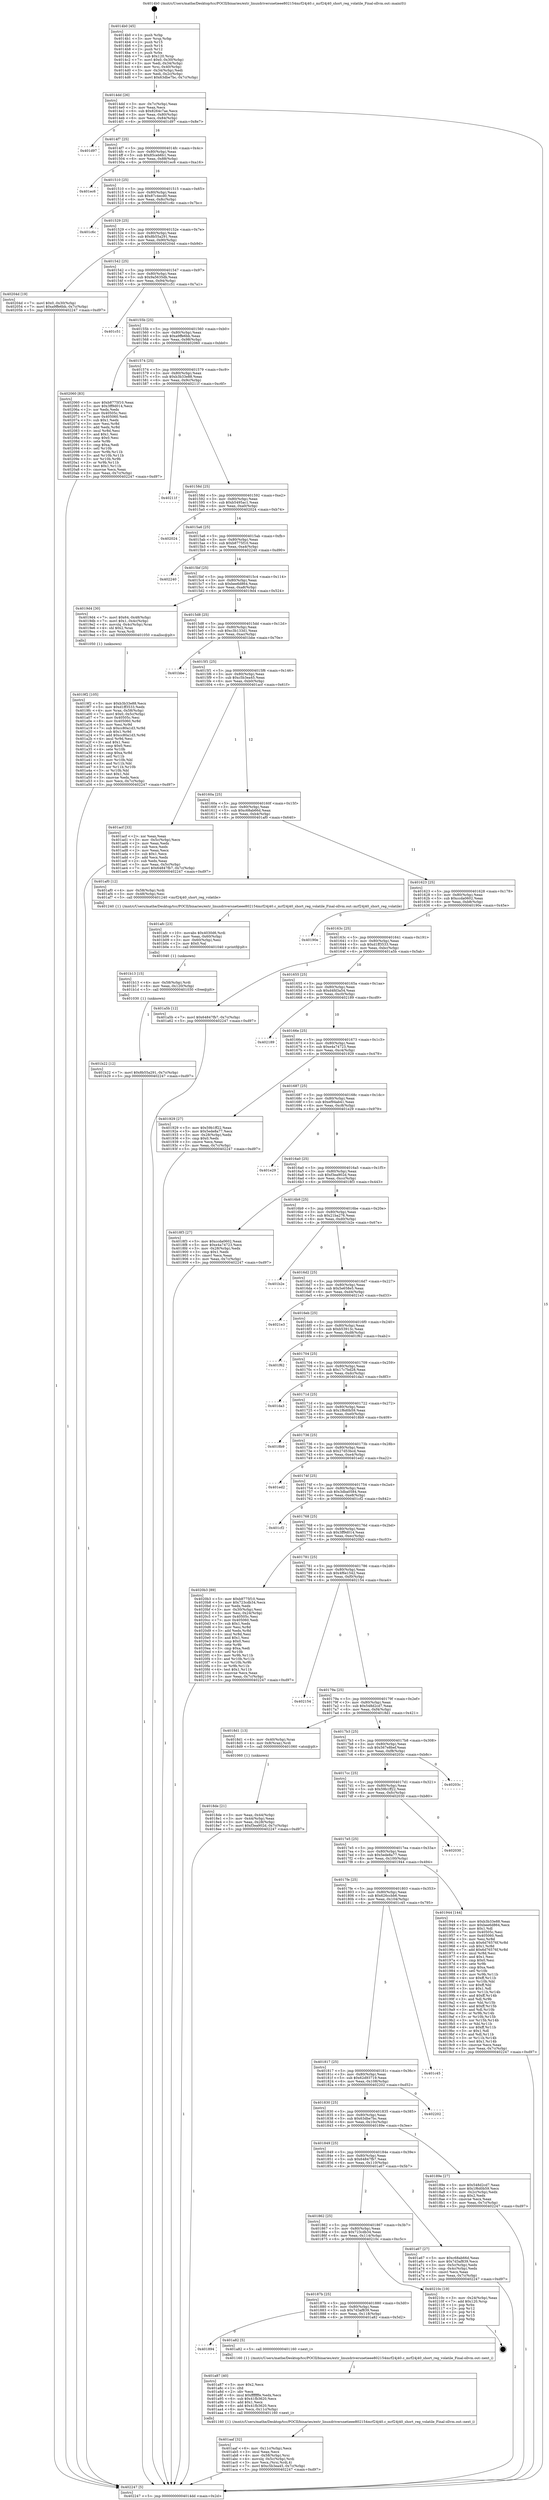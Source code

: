 digraph "0x4014b0" {
  label = "0x4014b0 (/mnt/c/Users/mathe/Desktop/tcc/POCII/binaries/extr_linuxdriversnetieee802154mrf24j40.c_mrf24j40_short_reg_volatile_Final-ollvm.out::main(0))"
  labelloc = "t"
  node[shape=record]

  Entry [label="",width=0.3,height=0.3,shape=circle,fillcolor=black,style=filled]
  "0x4014dd" [label="{
     0x4014dd [26]\l
     | [instrs]\l
     &nbsp;&nbsp;0x4014dd \<+3\>: mov -0x7c(%rbp),%eax\l
     &nbsp;&nbsp;0x4014e0 \<+2\>: mov %eax,%ecx\l
     &nbsp;&nbsp;0x4014e2 \<+6\>: sub $0x8264c7ae,%ecx\l
     &nbsp;&nbsp;0x4014e8 \<+3\>: mov %eax,-0x80(%rbp)\l
     &nbsp;&nbsp;0x4014eb \<+6\>: mov %ecx,-0x84(%rbp)\l
     &nbsp;&nbsp;0x4014f1 \<+6\>: je 0000000000401d97 \<main+0x8e7\>\l
  }"]
  "0x401d97" [label="{
     0x401d97\l
  }", style=dashed]
  "0x4014f7" [label="{
     0x4014f7 [25]\l
     | [instrs]\l
     &nbsp;&nbsp;0x4014f7 \<+5\>: jmp 00000000004014fc \<main+0x4c\>\l
     &nbsp;&nbsp;0x4014fc \<+3\>: mov -0x80(%rbp),%eax\l
     &nbsp;&nbsp;0x4014ff \<+5\>: sub $0x85ceb6b1,%eax\l
     &nbsp;&nbsp;0x401504 \<+6\>: mov %eax,-0x88(%rbp)\l
     &nbsp;&nbsp;0x40150a \<+6\>: je 0000000000401ec6 \<main+0xa16\>\l
  }"]
  Exit [label="",width=0.3,height=0.3,shape=circle,fillcolor=black,style=filled,peripheries=2]
  "0x401ec6" [label="{
     0x401ec6\l
  }", style=dashed]
  "0x401510" [label="{
     0x401510 [25]\l
     | [instrs]\l
     &nbsp;&nbsp;0x401510 \<+5\>: jmp 0000000000401515 \<main+0x65\>\l
     &nbsp;&nbsp;0x401515 \<+3\>: mov -0x80(%rbp),%eax\l
     &nbsp;&nbsp;0x401518 \<+5\>: sub $0x87c4ecd0,%eax\l
     &nbsp;&nbsp;0x40151d \<+6\>: mov %eax,-0x8c(%rbp)\l
     &nbsp;&nbsp;0x401523 \<+6\>: je 0000000000401c6c \<main+0x7bc\>\l
  }"]
  "0x401b22" [label="{
     0x401b22 [12]\l
     | [instrs]\l
     &nbsp;&nbsp;0x401b22 \<+7\>: movl $0x8b55a291,-0x7c(%rbp)\l
     &nbsp;&nbsp;0x401b29 \<+5\>: jmp 0000000000402247 \<main+0xd97\>\l
  }"]
  "0x401c6c" [label="{
     0x401c6c\l
  }", style=dashed]
  "0x401529" [label="{
     0x401529 [25]\l
     | [instrs]\l
     &nbsp;&nbsp;0x401529 \<+5\>: jmp 000000000040152e \<main+0x7e\>\l
     &nbsp;&nbsp;0x40152e \<+3\>: mov -0x80(%rbp),%eax\l
     &nbsp;&nbsp;0x401531 \<+5\>: sub $0x8b55a291,%eax\l
     &nbsp;&nbsp;0x401536 \<+6\>: mov %eax,-0x90(%rbp)\l
     &nbsp;&nbsp;0x40153c \<+6\>: je 000000000040204d \<main+0xb9d\>\l
  }"]
  "0x401b13" [label="{
     0x401b13 [15]\l
     | [instrs]\l
     &nbsp;&nbsp;0x401b13 \<+4\>: mov -0x58(%rbp),%rdi\l
     &nbsp;&nbsp;0x401b17 \<+6\>: mov %eax,-0x120(%rbp)\l
     &nbsp;&nbsp;0x401b1d \<+5\>: call 0000000000401030 \<free@plt\>\l
     | [calls]\l
     &nbsp;&nbsp;0x401030 \{1\} (unknown)\l
  }"]
  "0x40204d" [label="{
     0x40204d [19]\l
     | [instrs]\l
     &nbsp;&nbsp;0x40204d \<+7\>: movl $0x0,-0x30(%rbp)\l
     &nbsp;&nbsp;0x402054 \<+7\>: movl $0xa9ffe6bb,-0x7c(%rbp)\l
     &nbsp;&nbsp;0x40205b \<+5\>: jmp 0000000000402247 \<main+0xd97\>\l
  }"]
  "0x401542" [label="{
     0x401542 [25]\l
     | [instrs]\l
     &nbsp;&nbsp;0x401542 \<+5\>: jmp 0000000000401547 \<main+0x97\>\l
     &nbsp;&nbsp;0x401547 \<+3\>: mov -0x80(%rbp),%eax\l
     &nbsp;&nbsp;0x40154a \<+5\>: sub $0x9a5635db,%eax\l
     &nbsp;&nbsp;0x40154f \<+6\>: mov %eax,-0x94(%rbp)\l
     &nbsp;&nbsp;0x401555 \<+6\>: je 0000000000401c51 \<main+0x7a1\>\l
  }"]
  "0x401afc" [label="{
     0x401afc [23]\l
     | [instrs]\l
     &nbsp;&nbsp;0x401afc \<+10\>: movabs $0x4030d6,%rdi\l
     &nbsp;&nbsp;0x401b06 \<+3\>: mov %eax,-0x60(%rbp)\l
     &nbsp;&nbsp;0x401b09 \<+3\>: mov -0x60(%rbp),%esi\l
     &nbsp;&nbsp;0x401b0c \<+2\>: mov $0x0,%al\l
     &nbsp;&nbsp;0x401b0e \<+5\>: call 0000000000401040 \<printf@plt\>\l
     | [calls]\l
     &nbsp;&nbsp;0x401040 \{1\} (unknown)\l
  }"]
  "0x401c51" [label="{
     0x401c51\l
  }", style=dashed]
  "0x40155b" [label="{
     0x40155b [25]\l
     | [instrs]\l
     &nbsp;&nbsp;0x40155b \<+5\>: jmp 0000000000401560 \<main+0xb0\>\l
     &nbsp;&nbsp;0x401560 \<+3\>: mov -0x80(%rbp),%eax\l
     &nbsp;&nbsp;0x401563 \<+5\>: sub $0xa9ffe6bb,%eax\l
     &nbsp;&nbsp;0x401568 \<+6\>: mov %eax,-0x98(%rbp)\l
     &nbsp;&nbsp;0x40156e \<+6\>: je 0000000000402060 \<main+0xbb0\>\l
  }"]
  "0x401aaf" [label="{
     0x401aaf [32]\l
     | [instrs]\l
     &nbsp;&nbsp;0x401aaf \<+6\>: mov -0x11c(%rbp),%ecx\l
     &nbsp;&nbsp;0x401ab5 \<+3\>: imul %eax,%ecx\l
     &nbsp;&nbsp;0x401ab8 \<+4\>: mov -0x58(%rbp),%rsi\l
     &nbsp;&nbsp;0x401abc \<+4\>: movslq -0x5c(%rbp),%rdi\l
     &nbsp;&nbsp;0x401ac0 \<+3\>: mov %ecx,(%rsi,%rdi,4)\l
     &nbsp;&nbsp;0x401ac3 \<+7\>: movl $0xc5b3ea45,-0x7c(%rbp)\l
     &nbsp;&nbsp;0x401aca \<+5\>: jmp 0000000000402247 \<main+0xd97\>\l
  }"]
  "0x402060" [label="{
     0x402060 [83]\l
     | [instrs]\l
     &nbsp;&nbsp;0x402060 \<+5\>: mov $0xb8775f10,%eax\l
     &nbsp;&nbsp;0x402065 \<+5\>: mov $0x3ff9d014,%ecx\l
     &nbsp;&nbsp;0x40206a \<+2\>: xor %edx,%edx\l
     &nbsp;&nbsp;0x40206c \<+7\>: mov 0x40505c,%esi\l
     &nbsp;&nbsp;0x402073 \<+7\>: mov 0x405060,%edi\l
     &nbsp;&nbsp;0x40207a \<+3\>: sub $0x1,%edx\l
     &nbsp;&nbsp;0x40207d \<+3\>: mov %esi,%r8d\l
     &nbsp;&nbsp;0x402080 \<+3\>: add %edx,%r8d\l
     &nbsp;&nbsp;0x402083 \<+4\>: imul %r8d,%esi\l
     &nbsp;&nbsp;0x402087 \<+3\>: and $0x1,%esi\l
     &nbsp;&nbsp;0x40208a \<+3\>: cmp $0x0,%esi\l
     &nbsp;&nbsp;0x40208d \<+4\>: sete %r9b\l
     &nbsp;&nbsp;0x402091 \<+3\>: cmp $0xa,%edi\l
     &nbsp;&nbsp;0x402094 \<+4\>: setl %r10b\l
     &nbsp;&nbsp;0x402098 \<+3\>: mov %r9b,%r11b\l
     &nbsp;&nbsp;0x40209b \<+3\>: and %r10b,%r11b\l
     &nbsp;&nbsp;0x40209e \<+3\>: xor %r10b,%r9b\l
     &nbsp;&nbsp;0x4020a1 \<+3\>: or %r9b,%r11b\l
     &nbsp;&nbsp;0x4020a4 \<+4\>: test $0x1,%r11b\l
     &nbsp;&nbsp;0x4020a8 \<+3\>: cmovne %ecx,%eax\l
     &nbsp;&nbsp;0x4020ab \<+3\>: mov %eax,-0x7c(%rbp)\l
     &nbsp;&nbsp;0x4020ae \<+5\>: jmp 0000000000402247 \<main+0xd97\>\l
  }"]
  "0x401574" [label="{
     0x401574 [25]\l
     | [instrs]\l
     &nbsp;&nbsp;0x401574 \<+5\>: jmp 0000000000401579 \<main+0xc9\>\l
     &nbsp;&nbsp;0x401579 \<+3\>: mov -0x80(%rbp),%eax\l
     &nbsp;&nbsp;0x40157c \<+5\>: sub $0xb3b33e88,%eax\l
     &nbsp;&nbsp;0x401581 \<+6\>: mov %eax,-0x9c(%rbp)\l
     &nbsp;&nbsp;0x401587 \<+6\>: je 000000000040211f \<main+0xc6f\>\l
  }"]
  "0x401a87" [label="{
     0x401a87 [40]\l
     | [instrs]\l
     &nbsp;&nbsp;0x401a87 \<+5\>: mov $0x2,%ecx\l
     &nbsp;&nbsp;0x401a8c \<+1\>: cltd\l
     &nbsp;&nbsp;0x401a8d \<+2\>: idiv %ecx\l
     &nbsp;&nbsp;0x401a8f \<+6\>: imul $0xfffffffe,%edx,%ecx\l
     &nbsp;&nbsp;0x401a95 \<+6\>: sub $0x41fb3620,%ecx\l
     &nbsp;&nbsp;0x401a9b \<+3\>: add $0x1,%ecx\l
     &nbsp;&nbsp;0x401a9e \<+6\>: add $0x41fb3620,%ecx\l
     &nbsp;&nbsp;0x401aa4 \<+6\>: mov %ecx,-0x11c(%rbp)\l
     &nbsp;&nbsp;0x401aaa \<+5\>: call 0000000000401160 \<next_i\>\l
     | [calls]\l
     &nbsp;&nbsp;0x401160 \{1\} (/mnt/c/Users/mathe/Desktop/tcc/POCII/binaries/extr_linuxdriversnetieee802154mrf24j40.c_mrf24j40_short_reg_volatile_Final-ollvm.out::next_i)\l
  }"]
  "0x40211f" [label="{
     0x40211f\l
  }", style=dashed]
  "0x40158d" [label="{
     0x40158d [25]\l
     | [instrs]\l
     &nbsp;&nbsp;0x40158d \<+5\>: jmp 0000000000401592 \<main+0xe2\>\l
     &nbsp;&nbsp;0x401592 \<+3\>: mov -0x80(%rbp),%eax\l
     &nbsp;&nbsp;0x401595 \<+5\>: sub $0xb5495ac1,%eax\l
     &nbsp;&nbsp;0x40159a \<+6\>: mov %eax,-0xa0(%rbp)\l
     &nbsp;&nbsp;0x4015a0 \<+6\>: je 0000000000402024 \<main+0xb74\>\l
  }"]
  "0x401894" [label="{
     0x401894\l
  }", style=dashed]
  "0x402024" [label="{
     0x402024\l
  }", style=dashed]
  "0x4015a6" [label="{
     0x4015a6 [25]\l
     | [instrs]\l
     &nbsp;&nbsp;0x4015a6 \<+5\>: jmp 00000000004015ab \<main+0xfb\>\l
     &nbsp;&nbsp;0x4015ab \<+3\>: mov -0x80(%rbp),%eax\l
     &nbsp;&nbsp;0x4015ae \<+5\>: sub $0xb8775f10,%eax\l
     &nbsp;&nbsp;0x4015b3 \<+6\>: mov %eax,-0xa4(%rbp)\l
     &nbsp;&nbsp;0x4015b9 \<+6\>: je 0000000000402240 \<main+0xd90\>\l
  }"]
  "0x401a82" [label="{
     0x401a82 [5]\l
     | [instrs]\l
     &nbsp;&nbsp;0x401a82 \<+5\>: call 0000000000401160 \<next_i\>\l
     | [calls]\l
     &nbsp;&nbsp;0x401160 \{1\} (/mnt/c/Users/mathe/Desktop/tcc/POCII/binaries/extr_linuxdriversnetieee802154mrf24j40.c_mrf24j40_short_reg_volatile_Final-ollvm.out::next_i)\l
  }"]
  "0x402240" [label="{
     0x402240\l
  }", style=dashed]
  "0x4015bf" [label="{
     0x4015bf [25]\l
     | [instrs]\l
     &nbsp;&nbsp;0x4015bf \<+5\>: jmp 00000000004015c4 \<main+0x114\>\l
     &nbsp;&nbsp;0x4015c4 \<+3\>: mov -0x80(%rbp),%eax\l
     &nbsp;&nbsp;0x4015c7 \<+5\>: sub $0xbee6d864,%eax\l
     &nbsp;&nbsp;0x4015cc \<+6\>: mov %eax,-0xa8(%rbp)\l
     &nbsp;&nbsp;0x4015d2 \<+6\>: je 00000000004019d4 \<main+0x524\>\l
  }"]
  "0x40187b" [label="{
     0x40187b [25]\l
     | [instrs]\l
     &nbsp;&nbsp;0x40187b \<+5\>: jmp 0000000000401880 \<main+0x3d0\>\l
     &nbsp;&nbsp;0x401880 \<+3\>: mov -0x80(%rbp),%eax\l
     &nbsp;&nbsp;0x401883 \<+5\>: sub $0x7d3af839,%eax\l
     &nbsp;&nbsp;0x401888 \<+6\>: mov %eax,-0x118(%rbp)\l
     &nbsp;&nbsp;0x40188e \<+6\>: je 0000000000401a82 \<main+0x5d2\>\l
  }"]
  "0x4019d4" [label="{
     0x4019d4 [30]\l
     | [instrs]\l
     &nbsp;&nbsp;0x4019d4 \<+7\>: movl $0x64,-0x48(%rbp)\l
     &nbsp;&nbsp;0x4019db \<+7\>: movl $0x1,-0x4c(%rbp)\l
     &nbsp;&nbsp;0x4019e2 \<+4\>: movslq -0x4c(%rbp),%rax\l
     &nbsp;&nbsp;0x4019e6 \<+4\>: shl $0x2,%rax\l
     &nbsp;&nbsp;0x4019ea \<+3\>: mov %rax,%rdi\l
     &nbsp;&nbsp;0x4019ed \<+5\>: call 0000000000401050 \<malloc@plt\>\l
     | [calls]\l
     &nbsp;&nbsp;0x401050 \{1\} (unknown)\l
  }"]
  "0x4015d8" [label="{
     0x4015d8 [25]\l
     | [instrs]\l
     &nbsp;&nbsp;0x4015d8 \<+5\>: jmp 00000000004015dd \<main+0x12d\>\l
     &nbsp;&nbsp;0x4015dd \<+3\>: mov -0x80(%rbp),%eax\l
     &nbsp;&nbsp;0x4015e0 \<+5\>: sub $0xc3b133d1,%eax\l
     &nbsp;&nbsp;0x4015e5 \<+6\>: mov %eax,-0xac(%rbp)\l
     &nbsp;&nbsp;0x4015eb \<+6\>: je 0000000000401bbe \<main+0x70e\>\l
  }"]
  "0x40210c" [label="{
     0x40210c [19]\l
     | [instrs]\l
     &nbsp;&nbsp;0x40210c \<+3\>: mov -0x24(%rbp),%eax\l
     &nbsp;&nbsp;0x40210f \<+7\>: add $0x120,%rsp\l
     &nbsp;&nbsp;0x402116 \<+1\>: pop %rbx\l
     &nbsp;&nbsp;0x402117 \<+2\>: pop %r12\l
     &nbsp;&nbsp;0x402119 \<+2\>: pop %r14\l
     &nbsp;&nbsp;0x40211b \<+2\>: pop %r15\l
     &nbsp;&nbsp;0x40211d \<+1\>: pop %rbp\l
     &nbsp;&nbsp;0x40211e \<+1\>: ret\l
  }"]
  "0x401bbe" [label="{
     0x401bbe\l
  }", style=dashed]
  "0x4015f1" [label="{
     0x4015f1 [25]\l
     | [instrs]\l
     &nbsp;&nbsp;0x4015f1 \<+5\>: jmp 00000000004015f6 \<main+0x146\>\l
     &nbsp;&nbsp;0x4015f6 \<+3\>: mov -0x80(%rbp),%eax\l
     &nbsp;&nbsp;0x4015f9 \<+5\>: sub $0xc5b3ea45,%eax\l
     &nbsp;&nbsp;0x4015fe \<+6\>: mov %eax,-0xb0(%rbp)\l
     &nbsp;&nbsp;0x401604 \<+6\>: je 0000000000401acf \<main+0x61f\>\l
  }"]
  "0x401862" [label="{
     0x401862 [25]\l
     | [instrs]\l
     &nbsp;&nbsp;0x401862 \<+5\>: jmp 0000000000401867 \<main+0x3b7\>\l
     &nbsp;&nbsp;0x401867 \<+3\>: mov -0x80(%rbp),%eax\l
     &nbsp;&nbsp;0x40186a \<+5\>: sub $0x723cdb34,%eax\l
     &nbsp;&nbsp;0x40186f \<+6\>: mov %eax,-0x114(%rbp)\l
     &nbsp;&nbsp;0x401875 \<+6\>: je 000000000040210c \<main+0xc5c\>\l
  }"]
  "0x401acf" [label="{
     0x401acf [33]\l
     | [instrs]\l
     &nbsp;&nbsp;0x401acf \<+2\>: xor %eax,%eax\l
     &nbsp;&nbsp;0x401ad1 \<+3\>: mov -0x5c(%rbp),%ecx\l
     &nbsp;&nbsp;0x401ad4 \<+2\>: mov %eax,%edx\l
     &nbsp;&nbsp;0x401ad6 \<+2\>: sub %ecx,%edx\l
     &nbsp;&nbsp;0x401ad8 \<+2\>: mov %eax,%ecx\l
     &nbsp;&nbsp;0x401ada \<+3\>: sub $0x1,%ecx\l
     &nbsp;&nbsp;0x401add \<+2\>: add %ecx,%edx\l
     &nbsp;&nbsp;0x401adf \<+2\>: sub %edx,%eax\l
     &nbsp;&nbsp;0x401ae1 \<+3\>: mov %eax,-0x5c(%rbp)\l
     &nbsp;&nbsp;0x401ae4 \<+7\>: movl $0x64847fb7,-0x7c(%rbp)\l
     &nbsp;&nbsp;0x401aeb \<+5\>: jmp 0000000000402247 \<main+0xd97\>\l
  }"]
  "0x40160a" [label="{
     0x40160a [25]\l
     | [instrs]\l
     &nbsp;&nbsp;0x40160a \<+5\>: jmp 000000000040160f \<main+0x15f\>\l
     &nbsp;&nbsp;0x40160f \<+3\>: mov -0x80(%rbp),%eax\l
     &nbsp;&nbsp;0x401612 \<+5\>: sub $0xc68ab66d,%eax\l
     &nbsp;&nbsp;0x401617 \<+6\>: mov %eax,-0xb4(%rbp)\l
     &nbsp;&nbsp;0x40161d \<+6\>: je 0000000000401af0 \<main+0x640\>\l
  }"]
  "0x401a67" [label="{
     0x401a67 [27]\l
     | [instrs]\l
     &nbsp;&nbsp;0x401a67 \<+5\>: mov $0xc68ab66d,%eax\l
     &nbsp;&nbsp;0x401a6c \<+5\>: mov $0x7d3af839,%ecx\l
     &nbsp;&nbsp;0x401a71 \<+3\>: mov -0x5c(%rbp),%edx\l
     &nbsp;&nbsp;0x401a74 \<+3\>: cmp -0x4c(%rbp),%edx\l
     &nbsp;&nbsp;0x401a77 \<+3\>: cmovl %ecx,%eax\l
     &nbsp;&nbsp;0x401a7a \<+3\>: mov %eax,-0x7c(%rbp)\l
     &nbsp;&nbsp;0x401a7d \<+5\>: jmp 0000000000402247 \<main+0xd97\>\l
  }"]
  "0x401af0" [label="{
     0x401af0 [12]\l
     | [instrs]\l
     &nbsp;&nbsp;0x401af0 \<+4\>: mov -0x58(%rbp),%rdi\l
     &nbsp;&nbsp;0x401af4 \<+3\>: mov -0x48(%rbp),%esi\l
     &nbsp;&nbsp;0x401af7 \<+5\>: call 0000000000401240 \<mrf24j40_short_reg_volatile\>\l
     | [calls]\l
     &nbsp;&nbsp;0x401240 \{1\} (/mnt/c/Users/mathe/Desktop/tcc/POCII/binaries/extr_linuxdriversnetieee802154mrf24j40.c_mrf24j40_short_reg_volatile_Final-ollvm.out::mrf24j40_short_reg_volatile)\l
  }"]
  "0x401623" [label="{
     0x401623 [25]\l
     | [instrs]\l
     &nbsp;&nbsp;0x401623 \<+5\>: jmp 0000000000401628 \<main+0x178\>\l
     &nbsp;&nbsp;0x401628 \<+3\>: mov -0x80(%rbp),%eax\l
     &nbsp;&nbsp;0x40162b \<+5\>: sub $0xccda0602,%eax\l
     &nbsp;&nbsp;0x401630 \<+6\>: mov %eax,-0xb8(%rbp)\l
     &nbsp;&nbsp;0x401636 \<+6\>: je 000000000040190e \<main+0x45e\>\l
  }"]
  "0x4019f2" [label="{
     0x4019f2 [105]\l
     | [instrs]\l
     &nbsp;&nbsp;0x4019f2 \<+5\>: mov $0xb3b33e88,%ecx\l
     &nbsp;&nbsp;0x4019f7 \<+5\>: mov $0xd1ff3533,%edx\l
     &nbsp;&nbsp;0x4019fc \<+4\>: mov %rax,-0x58(%rbp)\l
     &nbsp;&nbsp;0x401a00 \<+7\>: movl $0x0,-0x5c(%rbp)\l
     &nbsp;&nbsp;0x401a07 \<+7\>: mov 0x40505c,%esi\l
     &nbsp;&nbsp;0x401a0e \<+8\>: mov 0x405060,%r8d\l
     &nbsp;&nbsp;0x401a16 \<+3\>: mov %esi,%r9d\l
     &nbsp;&nbsp;0x401a19 \<+7\>: sub $0xcc80a1d3,%r9d\l
     &nbsp;&nbsp;0x401a20 \<+4\>: sub $0x1,%r9d\l
     &nbsp;&nbsp;0x401a24 \<+7\>: add $0xcc80a1d3,%r9d\l
     &nbsp;&nbsp;0x401a2b \<+4\>: imul %r9d,%esi\l
     &nbsp;&nbsp;0x401a2f \<+3\>: and $0x1,%esi\l
     &nbsp;&nbsp;0x401a32 \<+3\>: cmp $0x0,%esi\l
     &nbsp;&nbsp;0x401a35 \<+4\>: sete %r10b\l
     &nbsp;&nbsp;0x401a39 \<+4\>: cmp $0xa,%r8d\l
     &nbsp;&nbsp;0x401a3d \<+4\>: setl %r11b\l
     &nbsp;&nbsp;0x401a41 \<+3\>: mov %r10b,%bl\l
     &nbsp;&nbsp;0x401a44 \<+3\>: and %r11b,%bl\l
     &nbsp;&nbsp;0x401a47 \<+3\>: xor %r11b,%r10b\l
     &nbsp;&nbsp;0x401a4a \<+3\>: or %r10b,%bl\l
     &nbsp;&nbsp;0x401a4d \<+3\>: test $0x1,%bl\l
     &nbsp;&nbsp;0x401a50 \<+3\>: cmovne %edx,%ecx\l
     &nbsp;&nbsp;0x401a53 \<+3\>: mov %ecx,-0x7c(%rbp)\l
     &nbsp;&nbsp;0x401a56 \<+5\>: jmp 0000000000402247 \<main+0xd97\>\l
  }"]
  "0x40190e" [label="{
     0x40190e\l
  }", style=dashed]
  "0x40163c" [label="{
     0x40163c [25]\l
     | [instrs]\l
     &nbsp;&nbsp;0x40163c \<+5\>: jmp 0000000000401641 \<main+0x191\>\l
     &nbsp;&nbsp;0x401641 \<+3\>: mov -0x80(%rbp),%eax\l
     &nbsp;&nbsp;0x401644 \<+5\>: sub $0xd1ff3533,%eax\l
     &nbsp;&nbsp;0x401649 \<+6\>: mov %eax,-0xbc(%rbp)\l
     &nbsp;&nbsp;0x40164f \<+6\>: je 0000000000401a5b \<main+0x5ab\>\l
  }"]
  "0x4018de" [label="{
     0x4018de [21]\l
     | [instrs]\l
     &nbsp;&nbsp;0x4018de \<+3\>: mov %eax,-0x44(%rbp)\l
     &nbsp;&nbsp;0x4018e1 \<+3\>: mov -0x44(%rbp),%eax\l
     &nbsp;&nbsp;0x4018e4 \<+3\>: mov %eax,-0x28(%rbp)\l
     &nbsp;&nbsp;0x4018e7 \<+7\>: movl $0xf3ea902d,-0x7c(%rbp)\l
     &nbsp;&nbsp;0x4018ee \<+5\>: jmp 0000000000402247 \<main+0xd97\>\l
  }"]
  "0x401a5b" [label="{
     0x401a5b [12]\l
     | [instrs]\l
     &nbsp;&nbsp;0x401a5b \<+7\>: movl $0x64847fb7,-0x7c(%rbp)\l
     &nbsp;&nbsp;0x401a62 \<+5\>: jmp 0000000000402247 \<main+0xd97\>\l
  }"]
  "0x401655" [label="{
     0x401655 [25]\l
     | [instrs]\l
     &nbsp;&nbsp;0x401655 \<+5\>: jmp 000000000040165a \<main+0x1aa\>\l
     &nbsp;&nbsp;0x40165a \<+3\>: mov -0x80(%rbp),%eax\l
     &nbsp;&nbsp;0x40165d \<+5\>: sub $0xd4fd3a54,%eax\l
     &nbsp;&nbsp;0x401662 \<+6\>: mov %eax,-0xc0(%rbp)\l
     &nbsp;&nbsp;0x401668 \<+6\>: je 0000000000402189 \<main+0xcd9\>\l
  }"]
  "0x4014b0" [label="{
     0x4014b0 [45]\l
     | [instrs]\l
     &nbsp;&nbsp;0x4014b0 \<+1\>: push %rbp\l
     &nbsp;&nbsp;0x4014b1 \<+3\>: mov %rsp,%rbp\l
     &nbsp;&nbsp;0x4014b4 \<+2\>: push %r15\l
     &nbsp;&nbsp;0x4014b6 \<+2\>: push %r14\l
     &nbsp;&nbsp;0x4014b8 \<+2\>: push %r12\l
     &nbsp;&nbsp;0x4014ba \<+1\>: push %rbx\l
     &nbsp;&nbsp;0x4014bb \<+7\>: sub $0x120,%rsp\l
     &nbsp;&nbsp;0x4014c2 \<+7\>: movl $0x0,-0x30(%rbp)\l
     &nbsp;&nbsp;0x4014c9 \<+3\>: mov %edi,-0x34(%rbp)\l
     &nbsp;&nbsp;0x4014cc \<+4\>: mov %rsi,-0x40(%rbp)\l
     &nbsp;&nbsp;0x4014d0 \<+3\>: mov -0x34(%rbp),%edi\l
     &nbsp;&nbsp;0x4014d3 \<+3\>: mov %edi,-0x2c(%rbp)\l
     &nbsp;&nbsp;0x4014d6 \<+7\>: movl $0x63dbe7bc,-0x7c(%rbp)\l
  }"]
  "0x402189" [label="{
     0x402189\l
  }", style=dashed]
  "0x40166e" [label="{
     0x40166e [25]\l
     | [instrs]\l
     &nbsp;&nbsp;0x40166e \<+5\>: jmp 0000000000401673 \<main+0x1c3\>\l
     &nbsp;&nbsp;0x401673 \<+3\>: mov -0x80(%rbp),%eax\l
     &nbsp;&nbsp;0x401676 \<+5\>: sub $0xe4a74723,%eax\l
     &nbsp;&nbsp;0x40167b \<+6\>: mov %eax,-0xc4(%rbp)\l
     &nbsp;&nbsp;0x401681 \<+6\>: je 0000000000401929 \<main+0x479\>\l
  }"]
  "0x402247" [label="{
     0x402247 [5]\l
     | [instrs]\l
     &nbsp;&nbsp;0x402247 \<+5\>: jmp 00000000004014dd \<main+0x2d\>\l
  }"]
  "0x401929" [label="{
     0x401929 [27]\l
     | [instrs]\l
     &nbsp;&nbsp;0x401929 \<+5\>: mov $0x59b1ff22,%eax\l
     &nbsp;&nbsp;0x40192e \<+5\>: mov $0x5ede8a77,%ecx\l
     &nbsp;&nbsp;0x401933 \<+3\>: mov -0x28(%rbp),%edx\l
     &nbsp;&nbsp;0x401936 \<+3\>: cmp $0x0,%edx\l
     &nbsp;&nbsp;0x401939 \<+3\>: cmove %ecx,%eax\l
     &nbsp;&nbsp;0x40193c \<+3\>: mov %eax,-0x7c(%rbp)\l
     &nbsp;&nbsp;0x40193f \<+5\>: jmp 0000000000402247 \<main+0xd97\>\l
  }"]
  "0x401687" [label="{
     0x401687 [25]\l
     | [instrs]\l
     &nbsp;&nbsp;0x401687 \<+5\>: jmp 000000000040168c \<main+0x1dc\>\l
     &nbsp;&nbsp;0x40168c \<+3\>: mov -0x80(%rbp),%eax\l
     &nbsp;&nbsp;0x40168f \<+5\>: sub $0xef94ab41,%eax\l
     &nbsp;&nbsp;0x401694 \<+6\>: mov %eax,-0xc8(%rbp)\l
     &nbsp;&nbsp;0x40169a \<+6\>: je 0000000000401e29 \<main+0x979\>\l
  }"]
  "0x401849" [label="{
     0x401849 [25]\l
     | [instrs]\l
     &nbsp;&nbsp;0x401849 \<+5\>: jmp 000000000040184e \<main+0x39e\>\l
     &nbsp;&nbsp;0x40184e \<+3\>: mov -0x80(%rbp),%eax\l
     &nbsp;&nbsp;0x401851 \<+5\>: sub $0x64847fb7,%eax\l
     &nbsp;&nbsp;0x401856 \<+6\>: mov %eax,-0x110(%rbp)\l
     &nbsp;&nbsp;0x40185c \<+6\>: je 0000000000401a67 \<main+0x5b7\>\l
  }"]
  "0x401e29" [label="{
     0x401e29\l
  }", style=dashed]
  "0x4016a0" [label="{
     0x4016a0 [25]\l
     | [instrs]\l
     &nbsp;&nbsp;0x4016a0 \<+5\>: jmp 00000000004016a5 \<main+0x1f5\>\l
     &nbsp;&nbsp;0x4016a5 \<+3\>: mov -0x80(%rbp),%eax\l
     &nbsp;&nbsp;0x4016a8 \<+5\>: sub $0xf3ea902d,%eax\l
     &nbsp;&nbsp;0x4016ad \<+6\>: mov %eax,-0xcc(%rbp)\l
     &nbsp;&nbsp;0x4016b3 \<+6\>: je 00000000004018f3 \<main+0x443\>\l
  }"]
  "0x40189e" [label="{
     0x40189e [27]\l
     | [instrs]\l
     &nbsp;&nbsp;0x40189e \<+5\>: mov $0x548d2cd7,%eax\l
     &nbsp;&nbsp;0x4018a3 \<+5\>: mov $0x1f6d0b59,%ecx\l
     &nbsp;&nbsp;0x4018a8 \<+3\>: mov -0x2c(%rbp),%edx\l
     &nbsp;&nbsp;0x4018ab \<+3\>: cmp $0x2,%edx\l
     &nbsp;&nbsp;0x4018ae \<+3\>: cmovne %ecx,%eax\l
     &nbsp;&nbsp;0x4018b1 \<+3\>: mov %eax,-0x7c(%rbp)\l
     &nbsp;&nbsp;0x4018b4 \<+5\>: jmp 0000000000402247 \<main+0xd97\>\l
  }"]
  "0x4018f3" [label="{
     0x4018f3 [27]\l
     | [instrs]\l
     &nbsp;&nbsp;0x4018f3 \<+5\>: mov $0xccda0602,%eax\l
     &nbsp;&nbsp;0x4018f8 \<+5\>: mov $0xe4a74723,%ecx\l
     &nbsp;&nbsp;0x4018fd \<+3\>: mov -0x28(%rbp),%edx\l
     &nbsp;&nbsp;0x401900 \<+3\>: cmp $0x1,%edx\l
     &nbsp;&nbsp;0x401903 \<+3\>: cmovl %ecx,%eax\l
     &nbsp;&nbsp;0x401906 \<+3\>: mov %eax,-0x7c(%rbp)\l
     &nbsp;&nbsp;0x401909 \<+5\>: jmp 0000000000402247 \<main+0xd97\>\l
  }"]
  "0x4016b9" [label="{
     0x4016b9 [25]\l
     | [instrs]\l
     &nbsp;&nbsp;0x4016b9 \<+5\>: jmp 00000000004016be \<main+0x20e\>\l
     &nbsp;&nbsp;0x4016be \<+3\>: mov -0x80(%rbp),%eax\l
     &nbsp;&nbsp;0x4016c1 \<+5\>: sub $0x21ba276,%eax\l
     &nbsp;&nbsp;0x4016c6 \<+6\>: mov %eax,-0xd0(%rbp)\l
     &nbsp;&nbsp;0x4016cc \<+6\>: je 0000000000401b2e \<main+0x67e\>\l
  }"]
  "0x401830" [label="{
     0x401830 [25]\l
     | [instrs]\l
     &nbsp;&nbsp;0x401830 \<+5\>: jmp 0000000000401835 \<main+0x385\>\l
     &nbsp;&nbsp;0x401835 \<+3\>: mov -0x80(%rbp),%eax\l
     &nbsp;&nbsp;0x401838 \<+5\>: sub $0x63dbe7bc,%eax\l
     &nbsp;&nbsp;0x40183d \<+6\>: mov %eax,-0x10c(%rbp)\l
     &nbsp;&nbsp;0x401843 \<+6\>: je 000000000040189e \<main+0x3ee\>\l
  }"]
  "0x401b2e" [label="{
     0x401b2e\l
  }", style=dashed]
  "0x4016d2" [label="{
     0x4016d2 [25]\l
     | [instrs]\l
     &nbsp;&nbsp;0x4016d2 \<+5\>: jmp 00000000004016d7 \<main+0x227\>\l
     &nbsp;&nbsp;0x4016d7 \<+3\>: mov -0x80(%rbp),%eax\l
     &nbsp;&nbsp;0x4016da \<+5\>: sub $0x5e658e5,%eax\l
     &nbsp;&nbsp;0x4016df \<+6\>: mov %eax,-0xd4(%rbp)\l
     &nbsp;&nbsp;0x4016e5 \<+6\>: je 00000000004021e3 \<main+0xd33\>\l
  }"]
  "0x402202" [label="{
     0x402202\l
  }", style=dashed]
  "0x4021e3" [label="{
     0x4021e3\l
  }", style=dashed]
  "0x4016eb" [label="{
     0x4016eb [25]\l
     | [instrs]\l
     &nbsp;&nbsp;0x4016eb \<+5\>: jmp 00000000004016f0 \<main+0x240\>\l
     &nbsp;&nbsp;0x4016f0 \<+3\>: mov -0x80(%rbp),%eax\l
     &nbsp;&nbsp;0x4016f3 \<+5\>: sub $0xb53913c,%eax\l
     &nbsp;&nbsp;0x4016f8 \<+6\>: mov %eax,-0xd8(%rbp)\l
     &nbsp;&nbsp;0x4016fe \<+6\>: je 0000000000401f62 \<main+0xab2\>\l
  }"]
  "0x401817" [label="{
     0x401817 [25]\l
     | [instrs]\l
     &nbsp;&nbsp;0x401817 \<+5\>: jmp 000000000040181c \<main+0x36c\>\l
     &nbsp;&nbsp;0x40181c \<+3\>: mov -0x80(%rbp),%eax\l
     &nbsp;&nbsp;0x40181f \<+5\>: sub $0x62d93719,%eax\l
     &nbsp;&nbsp;0x401824 \<+6\>: mov %eax,-0x108(%rbp)\l
     &nbsp;&nbsp;0x40182a \<+6\>: je 0000000000402202 \<main+0xd52\>\l
  }"]
  "0x401f62" [label="{
     0x401f62\l
  }", style=dashed]
  "0x401704" [label="{
     0x401704 [25]\l
     | [instrs]\l
     &nbsp;&nbsp;0x401704 \<+5\>: jmp 0000000000401709 \<main+0x259\>\l
     &nbsp;&nbsp;0x401709 \<+3\>: mov -0x80(%rbp),%eax\l
     &nbsp;&nbsp;0x40170c \<+5\>: sub $0x17c7bd28,%eax\l
     &nbsp;&nbsp;0x401711 \<+6\>: mov %eax,-0xdc(%rbp)\l
     &nbsp;&nbsp;0x401717 \<+6\>: je 0000000000401da3 \<main+0x8f3\>\l
  }"]
  "0x401c45" [label="{
     0x401c45\l
  }", style=dashed]
  "0x401da3" [label="{
     0x401da3\l
  }", style=dashed]
  "0x40171d" [label="{
     0x40171d [25]\l
     | [instrs]\l
     &nbsp;&nbsp;0x40171d \<+5\>: jmp 0000000000401722 \<main+0x272\>\l
     &nbsp;&nbsp;0x401722 \<+3\>: mov -0x80(%rbp),%eax\l
     &nbsp;&nbsp;0x401725 \<+5\>: sub $0x1f6d0b59,%eax\l
     &nbsp;&nbsp;0x40172a \<+6\>: mov %eax,-0xe0(%rbp)\l
     &nbsp;&nbsp;0x401730 \<+6\>: je 00000000004018b9 \<main+0x409\>\l
  }"]
  "0x4017fe" [label="{
     0x4017fe [25]\l
     | [instrs]\l
     &nbsp;&nbsp;0x4017fe \<+5\>: jmp 0000000000401803 \<main+0x353\>\l
     &nbsp;&nbsp;0x401803 \<+3\>: mov -0x80(%rbp),%eax\l
     &nbsp;&nbsp;0x401806 \<+5\>: sub $0x626ccbb6,%eax\l
     &nbsp;&nbsp;0x40180b \<+6\>: mov %eax,-0x104(%rbp)\l
     &nbsp;&nbsp;0x401811 \<+6\>: je 0000000000401c45 \<main+0x795\>\l
  }"]
  "0x4018b9" [label="{
     0x4018b9\l
  }", style=dashed]
  "0x401736" [label="{
     0x401736 [25]\l
     | [instrs]\l
     &nbsp;&nbsp;0x401736 \<+5\>: jmp 000000000040173b \<main+0x28b\>\l
     &nbsp;&nbsp;0x40173b \<+3\>: mov -0x80(%rbp),%eax\l
     &nbsp;&nbsp;0x40173e \<+5\>: sub $0x27d53bcd,%eax\l
     &nbsp;&nbsp;0x401743 \<+6\>: mov %eax,-0xe4(%rbp)\l
     &nbsp;&nbsp;0x401749 \<+6\>: je 0000000000401ed2 \<main+0xa22\>\l
  }"]
  "0x401944" [label="{
     0x401944 [144]\l
     | [instrs]\l
     &nbsp;&nbsp;0x401944 \<+5\>: mov $0xb3b33e88,%eax\l
     &nbsp;&nbsp;0x401949 \<+5\>: mov $0xbee6d864,%ecx\l
     &nbsp;&nbsp;0x40194e \<+2\>: mov $0x1,%dl\l
     &nbsp;&nbsp;0x401950 \<+7\>: mov 0x40505c,%esi\l
     &nbsp;&nbsp;0x401957 \<+7\>: mov 0x405060,%edi\l
     &nbsp;&nbsp;0x40195e \<+3\>: mov %esi,%r8d\l
     &nbsp;&nbsp;0x401961 \<+7\>: sub $0x6d76576f,%r8d\l
     &nbsp;&nbsp;0x401968 \<+4\>: sub $0x1,%r8d\l
     &nbsp;&nbsp;0x40196c \<+7\>: add $0x6d76576f,%r8d\l
     &nbsp;&nbsp;0x401973 \<+4\>: imul %r8d,%esi\l
     &nbsp;&nbsp;0x401977 \<+3\>: and $0x1,%esi\l
     &nbsp;&nbsp;0x40197a \<+3\>: cmp $0x0,%esi\l
     &nbsp;&nbsp;0x40197d \<+4\>: sete %r9b\l
     &nbsp;&nbsp;0x401981 \<+3\>: cmp $0xa,%edi\l
     &nbsp;&nbsp;0x401984 \<+4\>: setl %r10b\l
     &nbsp;&nbsp;0x401988 \<+3\>: mov %r9b,%r11b\l
     &nbsp;&nbsp;0x40198b \<+4\>: xor $0xff,%r11b\l
     &nbsp;&nbsp;0x40198f \<+3\>: mov %r10b,%bl\l
     &nbsp;&nbsp;0x401992 \<+3\>: xor $0xff,%bl\l
     &nbsp;&nbsp;0x401995 \<+3\>: xor $0x1,%dl\l
     &nbsp;&nbsp;0x401998 \<+3\>: mov %r11b,%r14b\l
     &nbsp;&nbsp;0x40199b \<+4\>: and $0xff,%r14b\l
     &nbsp;&nbsp;0x40199f \<+3\>: and %dl,%r9b\l
     &nbsp;&nbsp;0x4019a2 \<+3\>: mov %bl,%r15b\l
     &nbsp;&nbsp;0x4019a5 \<+4\>: and $0xff,%r15b\l
     &nbsp;&nbsp;0x4019a9 \<+3\>: and %dl,%r10b\l
     &nbsp;&nbsp;0x4019ac \<+3\>: or %r9b,%r14b\l
     &nbsp;&nbsp;0x4019af \<+3\>: or %r10b,%r15b\l
     &nbsp;&nbsp;0x4019b2 \<+3\>: xor %r15b,%r14b\l
     &nbsp;&nbsp;0x4019b5 \<+3\>: or %bl,%r11b\l
     &nbsp;&nbsp;0x4019b8 \<+4\>: xor $0xff,%r11b\l
     &nbsp;&nbsp;0x4019bc \<+3\>: or $0x1,%dl\l
     &nbsp;&nbsp;0x4019bf \<+3\>: and %dl,%r11b\l
     &nbsp;&nbsp;0x4019c2 \<+3\>: or %r11b,%r14b\l
     &nbsp;&nbsp;0x4019c5 \<+4\>: test $0x1,%r14b\l
     &nbsp;&nbsp;0x4019c9 \<+3\>: cmovne %ecx,%eax\l
     &nbsp;&nbsp;0x4019cc \<+3\>: mov %eax,-0x7c(%rbp)\l
     &nbsp;&nbsp;0x4019cf \<+5\>: jmp 0000000000402247 \<main+0xd97\>\l
  }"]
  "0x401ed2" [label="{
     0x401ed2\l
  }", style=dashed]
  "0x40174f" [label="{
     0x40174f [25]\l
     | [instrs]\l
     &nbsp;&nbsp;0x40174f \<+5\>: jmp 0000000000401754 \<main+0x2a4\>\l
     &nbsp;&nbsp;0x401754 \<+3\>: mov -0x80(%rbp),%eax\l
     &nbsp;&nbsp;0x401757 \<+5\>: sub $0x3dba0584,%eax\l
     &nbsp;&nbsp;0x40175c \<+6\>: mov %eax,-0xe8(%rbp)\l
     &nbsp;&nbsp;0x401762 \<+6\>: je 0000000000401cf2 \<main+0x842\>\l
  }"]
  "0x4017e5" [label="{
     0x4017e5 [25]\l
     | [instrs]\l
     &nbsp;&nbsp;0x4017e5 \<+5\>: jmp 00000000004017ea \<main+0x33a\>\l
     &nbsp;&nbsp;0x4017ea \<+3\>: mov -0x80(%rbp),%eax\l
     &nbsp;&nbsp;0x4017ed \<+5\>: sub $0x5ede8a77,%eax\l
     &nbsp;&nbsp;0x4017f2 \<+6\>: mov %eax,-0x100(%rbp)\l
     &nbsp;&nbsp;0x4017f8 \<+6\>: je 0000000000401944 \<main+0x494\>\l
  }"]
  "0x401cf2" [label="{
     0x401cf2\l
  }", style=dashed]
  "0x401768" [label="{
     0x401768 [25]\l
     | [instrs]\l
     &nbsp;&nbsp;0x401768 \<+5\>: jmp 000000000040176d \<main+0x2bd\>\l
     &nbsp;&nbsp;0x40176d \<+3\>: mov -0x80(%rbp),%eax\l
     &nbsp;&nbsp;0x401770 \<+5\>: sub $0x3ff9d014,%eax\l
     &nbsp;&nbsp;0x401775 \<+6\>: mov %eax,-0xec(%rbp)\l
     &nbsp;&nbsp;0x40177b \<+6\>: je 00000000004020b3 \<main+0xc03\>\l
  }"]
  "0x402030" [label="{
     0x402030\l
  }", style=dashed]
  "0x4020b3" [label="{
     0x4020b3 [89]\l
     | [instrs]\l
     &nbsp;&nbsp;0x4020b3 \<+5\>: mov $0xb8775f10,%eax\l
     &nbsp;&nbsp;0x4020b8 \<+5\>: mov $0x723cdb34,%ecx\l
     &nbsp;&nbsp;0x4020bd \<+2\>: xor %edx,%edx\l
     &nbsp;&nbsp;0x4020bf \<+3\>: mov -0x30(%rbp),%esi\l
     &nbsp;&nbsp;0x4020c2 \<+3\>: mov %esi,-0x24(%rbp)\l
     &nbsp;&nbsp;0x4020c5 \<+7\>: mov 0x40505c,%esi\l
     &nbsp;&nbsp;0x4020cc \<+7\>: mov 0x405060,%edi\l
     &nbsp;&nbsp;0x4020d3 \<+3\>: sub $0x1,%edx\l
     &nbsp;&nbsp;0x4020d6 \<+3\>: mov %esi,%r8d\l
     &nbsp;&nbsp;0x4020d9 \<+3\>: add %edx,%r8d\l
     &nbsp;&nbsp;0x4020dc \<+4\>: imul %r8d,%esi\l
     &nbsp;&nbsp;0x4020e0 \<+3\>: and $0x1,%esi\l
     &nbsp;&nbsp;0x4020e3 \<+3\>: cmp $0x0,%esi\l
     &nbsp;&nbsp;0x4020e6 \<+4\>: sete %r9b\l
     &nbsp;&nbsp;0x4020ea \<+3\>: cmp $0xa,%edi\l
     &nbsp;&nbsp;0x4020ed \<+4\>: setl %r10b\l
     &nbsp;&nbsp;0x4020f1 \<+3\>: mov %r9b,%r11b\l
     &nbsp;&nbsp;0x4020f4 \<+3\>: and %r10b,%r11b\l
     &nbsp;&nbsp;0x4020f7 \<+3\>: xor %r10b,%r9b\l
     &nbsp;&nbsp;0x4020fa \<+3\>: or %r9b,%r11b\l
     &nbsp;&nbsp;0x4020fd \<+4\>: test $0x1,%r11b\l
     &nbsp;&nbsp;0x402101 \<+3\>: cmovne %ecx,%eax\l
     &nbsp;&nbsp;0x402104 \<+3\>: mov %eax,-0x7c(%rbp)\l
     &nbsp;&nbsp;0x402107 \<+5\>: jmp 0000000000402247 \<main+0xd97\>\l
  }"]
  "0x401781" [label="{
     0x401781 [25]\l
     | [instrs]\l
     &nbsp;&nbsp;0x401781 \<+5\>: jmp 0000000000401786 \<main+0x2d6\>\l
     &nbsp;&nbsp;0x401786 \<+3\>: mov -0x80(%rbp),%eax\l
     &nbsp;&nbsp;0x401789 \<+5\>: sub $0x4f6e1542,%eax\l
     &nbsp;&nbsp;0x40178e \<+6\>: mov %eax,-0xf0(%rbp)\l
     &nbsp;&nbsp;0x401794 \<+6\>: je 0000000000402154 \<main+0xca4\>\l
  }"]
  "0x4017cc" [label="{
     0x4017cc [25]\l
     | [instrs]\l
     &nbsp;&nbsp;0x4017cc \<+5\>: jmp 00000000004017d1 \<main+0x321\>\l
     &nbsp;&nbsp;0x4017d1 \<+3\>: mov -0x80(%rbp),%eax\l
     &nbsp;&nbsp;0x4017d4 \<+5\>: sub $0x59b1ff22,%eax\l
     &nbsp;&nbsp;0x4017d9 \<+6\>: mov %eax,-0xfc(%rbp)\l
     &nbsp;&nbsp;0x4017df \<+6\>: je 0000000000402030 \<main+0xb80\>\l
  }"]
  "0x402154" [label="{
     0x402154\l
  }", style=dashed]
  "0x40179a" [label="{
     0x40179a [25]\l
     | [instrs]\l
     &nbsp;&nbsp;0x40179a \<+5\>: jmp 000000000040179f \<main+0x2ef\>\l
     &nbsp;&nbsp;0x40179f \<+3\>: mov -0x80(%rbp),%eax\l
     &nbsp;&nbsp;0x4017a2 \<+5\>: sub $0x548d2cd7,%eax\l
     &nbsp;&nbsp;0x4017a7 \<+6\>: mov %eax,-0xf4(%rbp)\l
     &nbsp;&nbsp;0x4017ad \<+6\>: je 00000000004018d1 \<main+0x421\>\l
  }"]
  "0x40203c" [label="{
     0x40203c\l
  }", style=dashed]
  "0x4018d1" [label="{
     0x4018d1 [13]\l
     | [instrs]\l
     &nbsp;&nbsp;0x4018d1 \<+4\>: mov -0x40(%rbp),%rax\l
     &nbsp;&nbsp;0x4018d5 \<+4\>: mov 0x8(%rax),%rdi\l
     &nbsp;&nbsp;0x4018d9 \<+5\>: call 0000000000401060 \<atoi@plt\>\l
     | [calls]\l
     &nbsp;&nbsp;0x401060 \{1\} (unknown)\l
  }"]
  "0x4017b3" [label="{
     0x4017b3 [25]\l
     | [instrs]\l
     &nbsp;&nbsp;0x4017b3 \<+5\>: jmp 00000000004017b8 \<main+0x308\>\l
     &nbsp;&nbsp;0x4017b8 \<+3\>: mov -0x80(%rbp),%eax\l
     &nbsp;&nbsp;0x4017bb \<+5\>: sub $0x567e8bef,%eax\l
     &nbsp;&nbsp;0x4017c0 \<+6\>: mov %eax,-0xf8(%rbp)\l
     &nbsp;&nbsp;0x4017c6 \<+6\>: je 000000000040203c \<main+0xb8c\>\l
  }"]
  Entry -> "0x4014b0" [label=" 1"]
  "0x4014dd" -> "0x401d97" [label=" 0"]
  "0x4014dd" -> "0x4014f7" [label=" 16"]
  "0x40210c" -> Exit [label=" 1"]
  "0x4014f7" -> "0x401ec6" [label=" 0"]
  "0x4014f7" -> "0x401510" [label=" 16"]
  "0x4020b3" -> "0x402247" [label=" 1"]
  "0x401510" -> "0x401c6c" [label=" 0"]
  "0x401510" -> "0x401529" [label=" 16"]
  "0x402060" -> "0x402247" [label=" 1"]
  "0x401529" -> "0x40204d" [label=" 1"]
  "0x401529" -> "0x401542" [label=" 15"]
  "0x40204d" -> "0x402247" [label=" 1"]
  "0x401542" -> "0x401c51" [label=" 0"]
  "0x401542" -> "0x40155b" [label=" 15"]
  "0x401b22" -> "0x402247" [label=" 1"]
  "0x40155b" -> "0x402060" [label=" 1"]
  "0x40155b" -> "0x401574" [label=" 14"]
  "0x401b13" -> "0x401b22" [label=" 1"]
  "0x401574" -> "0x40211f" [label=" 0"]
  "0x401574" -> "0x40158d" [label=" 14"]
  "0x401afc" -> "0x401b13" [label=" 1"]
  "0x40158d" -> "0x402024" [label=" 0"]
  "0x40158d" -> "0x4015a6" [label=" 14"]
  "0x401af0" -> "0x401afc" [label=" 1"]
  "0x4015a6" -> "0x402240" [label=" 0"]
  "0x4015a6" -> "0x4015bf" [label=" 14"]
  "0x401acf" -> "0x402247" [label=" 1"]
  "0x4015bf" -> "0x4019d4" [label=" 1"]
  "0x4015bf" -> "0x4015d8" [label=" 13"]
  "0x401a87" -> "0x401aaf" [label=" 1"]
  "0x4015d8" -> "0x401bbe" [label=" 0"]
  "0x4015d8" -> "0x4015f1" [label=" 13"]
  "0x401a82" -> "0x401a87" [label=" 1"]
  "0x4015f1" -> "0x401acf" [label=" 1"]
  "0x4015f1" -> "0x40160a" [label=" 12"]
  "0x40187b" -> "0x401a82" [label=" 1"]
  "0x40160a" -> "0x401af0" [label=" 1"]
  "0x40160a" -> "0x401623" [label=" 11"]
  "0x401aaf" -> "0x402247" [label=" 1"]
  "0x401623" -> "0x40190e" [label=" 0"]
  "0x401623" -> "0x40163c" [label=" 11"]
  "0x401862" -> "0x40210c" [label=" 1"]
  "0x40163c" -> "0x401a5b" [label=" 1"]
  "0x40163c" -> "0x401655" [label=" 10"]
  "0x40187b" -> "0x401894" [label=" 0"]
  "0x401655" -> "0x402189" [label=" 0"]
  "0x401655" -> "0x40166e" [label=" 10"]
  "0x401a67" -> "0x402247" [label=" 2"]
  "0x40166e" -> "0x401929" [label=" 1"]
  "0x40166e" -> "0x401687" [label=" 9"]
  "0x401849" -> "0x401862" [label=" 2"]
  "0x401687" -> "0x401e29" [label=" 0"]
  "0x401687" -> "0x4016a0" [label=" 9"]
  "0x401849" -> "0x401a67" [label=" 2"]
  "0x4016a0" -> "0x4018f3" [label=" 1"]
  "0x4016a0" -> "0x4016b9" [label=" 8"]
  "0x401862" -> "0x40187b" [label=" 1"]
  "0x4016b9" -> "0x401b2e" [label=" 0"]
  "0x4016b9" -> "0x4016d2" [label=" 8"]
  "0x4019f2" -> "0x402247" [label=" 1"]
  "0x4016d2" -> "0x4021e3" [label=" 0"]
  "0x4016d2" -> "0x4016eb" [label=" 8"]
  "0x4019d4" -> "0x4019f2" [label=" 1"]
  "0x4016eb" -> "0x401f62" [label=" 0"]
  "0x4016eb" -> "0x401704" [label=" 8"]
  "0x401929" -> "0x402247" [label=" 1"]
  "0x401704" -> "0x401da3" [label=" 0"]
  "0x401704" -> "0x40171d" [label=" 8"]
  "0x4018f3" -> "0x402247" [label=" 1"]
  "0x40171d" -> "0x4018b9" [label=" 0"]
  "0x40171d" -> "0x401736" [label=" 8"]
  "0x4018d1" -> "0x4018de" [label=" 1"]
  "0x401736" -> "0x401ed2" [label=" 0"]
  "0x401736" -> "0x40174f" [label=" 8"]
  "0x402247" -> "0x4014dd" [label=" 15"]
  "0x40174f" -> "0x401cf2" [label=" 0"]
  "0x40174f" -> "0x401768" [label=" 8"]
  "0x40189e" -> "0x402247" [label=" 1"]
  "0x401768" -> "0x4020b3" [label=" 1"]
  "0x401768" -> "0x401781" [label=" 7"]
  "0x401830" -> "0x401849" [label=" 4"]
  "0x401781" -> "0x402154" [label=" 0"]
  "0x401781" -> "0x40179a" [label=" 7"]
  "0x401a5b" -> "0x402247" [label=" 1"]
  "0x40179a" -> "0x4018d1" [label=" 1"]
  "0x40179a" -> "0x4017b3" [label=" 6"]
  "0x401817" -> "0x401830" [label=" 5"]
  "0x4017b3" -> "0x40203c" [label=" 0"]
  "0x4017b3" -> "0x4017cc" [label=" 6"]
  "0x401830" -> "0x40189e" [label=" 1"]
  "0x4017cc" -> "0x402030" [label=" 0"]
  "0x4017cc" -> "0x4017e5" [label=" 6"]
  "0x4014b0" -> "0x4014dd" [label=" 1"]
  "0x4017e5" -> "0x401944" [label=" 1"]
  "0x4017e5" -> "0x4017fe" [label=" 5"]
  "0x4018de" -> "0x402247" [label=" 1"]
  "0x4017fe" -> "0x401c45" [label=" 0"]
  "0x4017fe" -> "0x401817" [label=" 5"]
  "0x401944" -> "0x402247" [label=" 1"]
  "0x401817" -> "0x402202" [label=" 0"]
}
